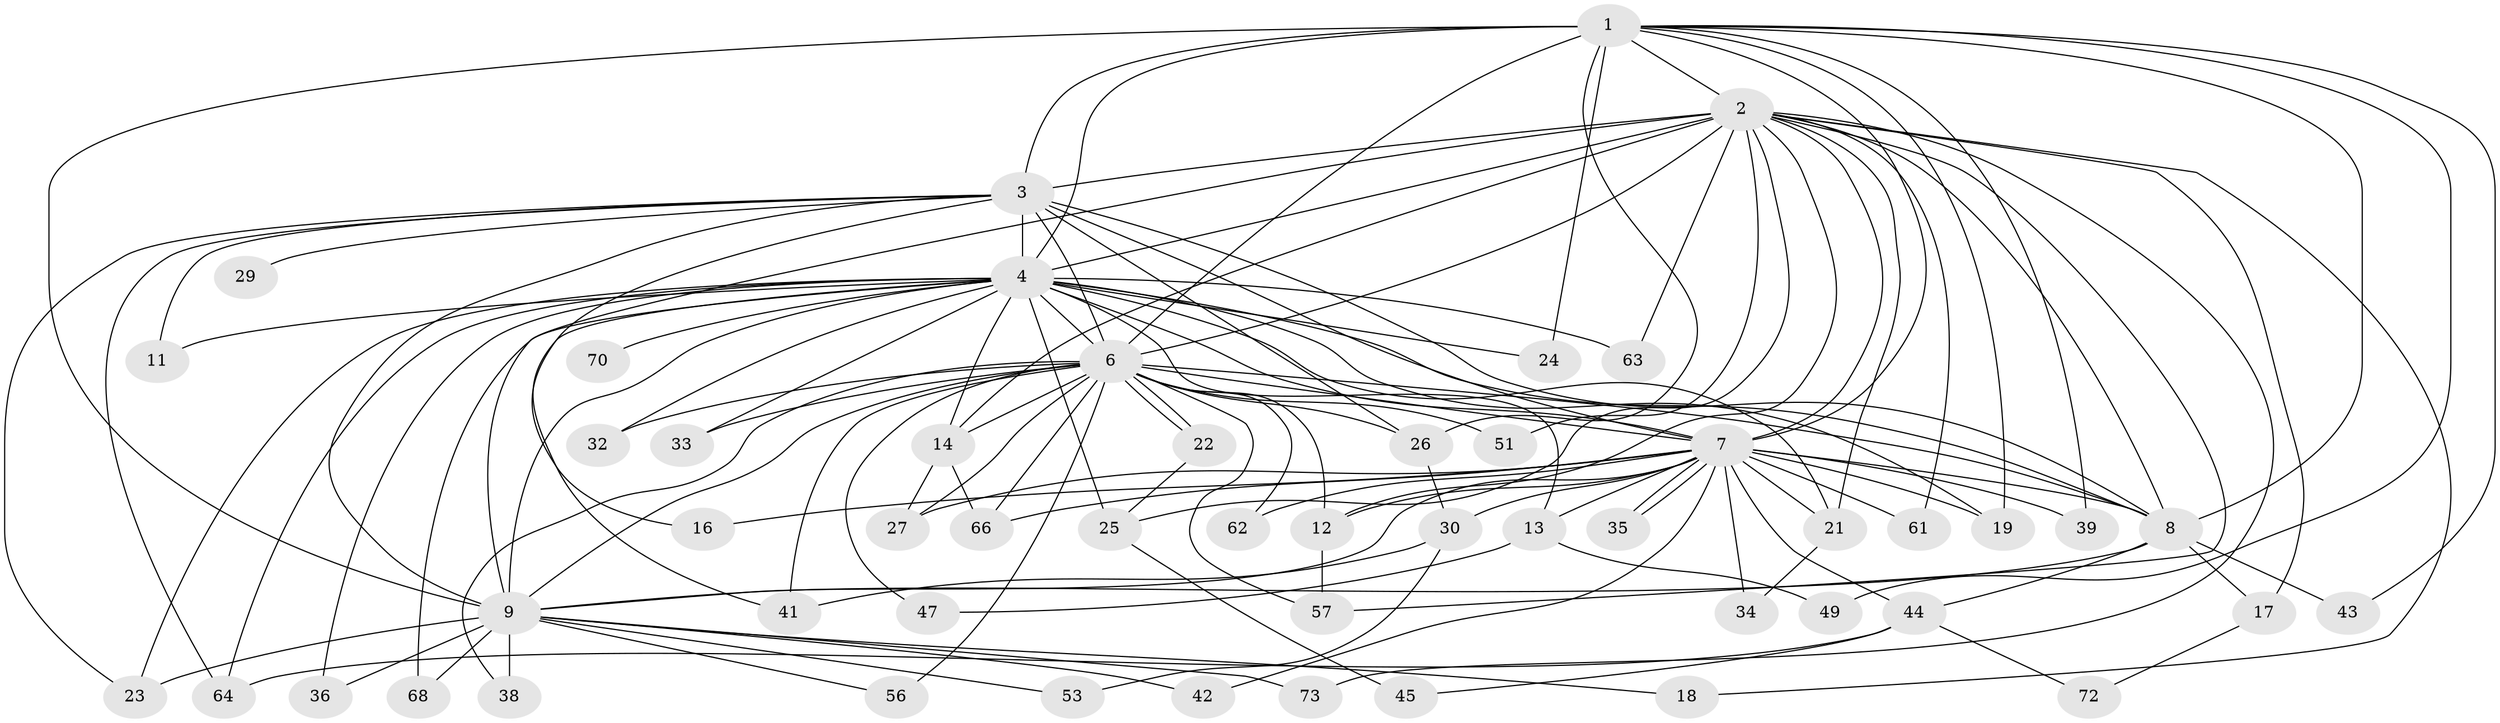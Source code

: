 // original degree distribution, {17: 0.0136986301369863, 21: 0.0136986301369863, 12: 0.0136986301369863, 20: 0.0136986301369863, 18: 0.0136986301369863, 26: 0.0136986301369863, 23: 0.0136986301369863, 13: 0.0273972602739726, 19: 0.0136986301369863, 2: 0.547945205479452, 4: 0.0684931506849315, 5: 0.0410958904109589, 3: 0.2054794520547945}
// Generated by graph-tools (version 1.1) at 2025/11/02/27/25 16:11:04]
// undirected, 52 vertices, 126 edges
graph export_dot {
graph [start="1"]
  node [color=gray90,style=filled];
  1 [super="+52"];
  2 [super="+37"];
  3 [super="+10"];
  4 [super="+5"];
  6 [super="+58"];
  7 [super="+46"];
  8 [super="+40"];
  9 [super="+15"];
  11;
  12;
  13 [super="+31"];
  14 [super="+67"];
  16;
  17;
  18;
  19 [super="+20"];
  21 [super="+59"];
  22;
  23 [super="+28"];
  24;
  25 [super="+60"];
  26 [super="+54"];
  27 [super="+55"];
  29;
  30 [super="+48"];
  32;
  33;
  34;
  35;
  36;
  38 [super="+50"];
  39;
  41;
  42;
  43;
  44 [super="+65"];
  45;
  47;
  49;
  51;
  53;
  56;
  57 [super="+71"];
  61;
  62;
  63;
  64;
  66 [super="+69"];
  68;
  70;
  72;
  73;
  1 -- 2;
  1 -- 3 [weight=2];
  1 -- 4 [weight=2];
  1 -- 6;
  1 -- 7;
  1 -- 8 [weight=2];
  1 -- 9 [weight=2];
  1 -- 19;
  1 -- 24;
  1 -- 39;
  1 -- 43;
  1 -- 49;
  1 -- 26;
  2 -- 3 [weight=2];
  2 -- 4 [weight=3];
  2 -- 6;
  2 -- 7;
  2 -- 8;
  2 -- 9;
  2 -- 12;
  2 -- 14;
  2 -- 17;
  2 -- 18;
  2 -- 21;
  2 -- 51;
  2 -- 61;
  2 -- 63;
  2 -- 73;
  2 -- 25;
  2 -- 57;
  3 -- 4 [weight=4];
  3 -- 6 [weight=2];
  3 -- 7 [weight=2];
  3 -- 8 [weight=2];
  3 -- 9 [weight=2];
  3 -- 29 [weight=2];
  3 -- 64;
  3 -- 11;
  3 -- 16;
  3 -- 26;
  3 -- 23;
  4 -- 6 [weight=2];
  4 -- 7 [weight=2];
  4 -- 8 [weight=2];
  4 -- 9 [weight=2];
  4 -- 13 [weight=2];
  4 -- 23;
  4 -- 25;
  4 -- 32;
  4 -- 33 [weight=2];
  4 -- 36;
  4 -- 68;
  4 -- 70 [weight=2];
  4 -- 64;
  4 -- 11;
  4 -- 21;
  4 -- 24;
  4 -- 41;
  4 -- 63;
  4 -- 19;
  4 -- 14;
  6 -- 7;
  6 -- 8;
  6 -- 9;
  6 -- 12;
  6 -- 14;
  6 -- 22;
  6 -- 22;
  6 -- 26 [weight=2];
  6 -- 32;
  6 -- 38;
  6 -- 41;
  6 -- 47;
  6 -- 51;
  6 -- 56;
  6 -- 57;
  6 -- 62;
  6 -- 66;
  6 -- 33;
  6 -- 27;
  7 -- 8;
  7 -- 9;
  7 -- 13;
  7 -- 16;
  7 -- 19;
  7 -- 27;
  7 -- 30;
  7 -- 34;
  7 -- 35;
  7 -- 35;
  7 -- 39;
  7 -- 42;
  7 -- 44;
  7 -- 62;
  7 -- 66;
  7 -- 12;
  7 -- 61;
  7 -- 21;
  8 -- 9;
  8 -- 17;
  8 -- 43;
  8 -- 44;
  9 -- 18;
  9 -- 23;
  9 -- 36;
  9 -- 38 [weight=2];
  9 -- 42;
  9 -- 53;
  9 -- 56;
  9 -- 68;
  9 -- 73;
  12 -- 57;
  13 -- 49;
  13 -- 47;
  14 -- 27;
  14 -- 66;
  17 -- 72;
  21 -- 34;
  22 -- 25;
  25 -- 45;
  26 -- 30;
  30 -- 41;
  30 -- 53;
  44 -- 45;
  44 -- 72;
  44 -- 64;
}
